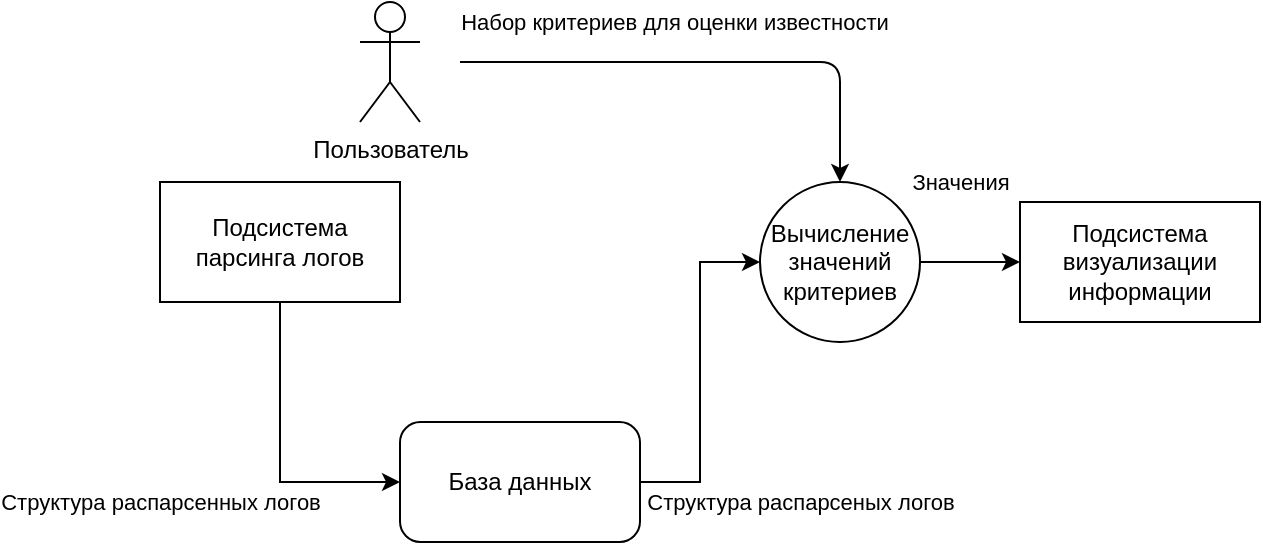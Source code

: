 <mxfile version="14.8.3" type="device"><diagram id="2V2S8Q_V-RsMqHLbP0cO" name="Page-1"><mxGraphModel dx="1422" dy="794" grid="1" gridSize="10" guides="1" tooltips="1" connect="1" arrows="1" fold="1" page="1" pageScale="1" pageWidth="827" pageHeight="1169" math="0" shadow="0"><root><mxCell id="0"/><mxCell id="1" parent="0"/><mxCell id="fnpEylfZ0u_9ld5jAsFK-3" value="Структура распарсенных логов" style="edgeStyle=orthogonalEdgeStyle;rounded=0;orthogonalLoop=1;jettySize=auto;html=1;exitX=0.5;exitY=1;exitDx=0;exitDy=0;entryX=0;entryY=0.5;entryDx=0;entryDy=0;" parent="1" source="fnpEylfZ0u_9ld5jAsFK-1" target="fnpEylfZ0u_9ld5jAsFK-2" edge="1"><mxGeometry x="0.2" y="-61" relative="1" as="geometry"><mxPoint x="-60" y="-51" as="offset"/></mxGeometry></mxCell><mxCell id="fnpEylfZ0u_9ld5jAsFK-1" value="Подсистема парсинга логов" style="rounded=0;whiteSpace=wrap;html=1;" parent="1" vertex="1"><mxGeometry x="160" y="330" width="120" height="60" as="geometry"/></mxCell><mxCell id="fnpEylfZ0u_9ld5jAsFK-5" value="Структура распарсеных логов" style="edgeStyle=orthogonalEdgeStyle;rounded=0;orthogonalLoop=1;jettySize=auto;html=1;exitX=1;exitY=0.5;exitDx=0;exitDy=0;entryX=0;entryY=0.5;entryDx=0;entryDy=0;" parent="1" source="fnpEylfZ0u_9ld5jAsFK-2" target="fnpEylfZ0u_9ld5jAsFK-4" edge="1"><mxGeometry x="-0.647" y="-51" relative="1" as="geometry"><mxPoint x="-1" y="10" as="offset"/></mxGeometry></mxCell><mxCell id="fnpEylfZ0u_9ld5jAsFK-2" value="База данных" style="rounded=1;whiteSpace=wrap;html=1;arcSize=17;" parent="1" vertex="1"><mxGeometry x="280" y="450" width="120" height="60" as="geometry"/></mxCell><mxCell id="fnpEylfZ0u_9ld5jAsFK-7" value="Значения" style="edgeStyle=orthogonalEdgeStyle;rounded=0;orthogonalLoop=1;jettySize=auto;html=1;exitX=1;exitY=0.5;exitDx=0;exitDy=0;entryX=0;entryY=0.5;entryDx=0;entryDy=0;" parent="1" source="fnpEylfZ0u_9ld5jAsFK-4" target="fnpEylfZ0u_9ld5jAsFK-6" edge="1"><mxGeometry x="-0.2" y="40" relative="1" as="geometry"><mxPoint as="offset"/></mxGeometry></mxCell><mxCell id="fnpEylfZ0u_9ld5jAsFK-4" value="Вычисление значений критериев" style="ellipse;whiteSpace=wrap;html=1;aspect=fixed;" parent="1" vertex="1"><mxGeometry x="460" y="330" width="80" height="80" as="geometry"/></mxCell><mxCell id="fnpEylfZ0u_9ld5jAsFK-6" value="Подсистема визуализации информации" style="rounded=0;whiteSpace=wrap;html=1;" parent="1" vertex="1"><mxGeometry x="590" y="340" width="120" height="60" as="geometry"/></mxCell><mxCell id="jhVil9zrs_uRMRa_1hhq-1" value="Набор критериев для оценки известности" style="endArrow=classic;html=1;entryX=0.5;entryY=0;entryDx=0;entryDy=0;exitX=1;exitY=0.5;exitDx=0;exitDy=0;" parent="1" target="fnpEylfZ0u_9ld5jAsFK-4" edge="1"><mxGeometry x="-0.143" y="20" width="50" height="50" relative="1" as="geometry"><mxPoint x="310" y="270" as="sourcePoint"/><mxPoint x="410" y="270" as="targetPoint"/><Array as="points"><mxPoint x="500" y="270"/></Array><mxPoint as="offset"/></mxGeometry></mxCell><mxCell id="NrUPMihpp4MuUl_GMDPE-1" value="Пользователь" style="shape=umlActor;verticalLabelPosition=bottom;verticalAlign=top;html=1;outlineConnect=0;" vertex="1" parent="1"><mxGeometry x="260" y="240" width="30" height="60" as="geometry"/></mxCell></root></mxGraphModel></diagram></mxfile>